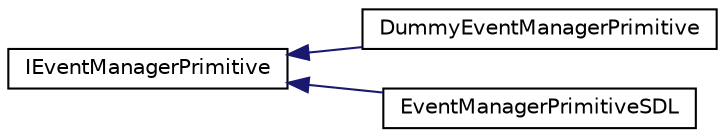 digraph "Graphical Class Hierarchy"
{
 // LATEX_PDF_SIZE
  edge [fontname="Helvetica",fontsize="10",labelfontname="Helvetica",labelfontsize="10"];
  node [fontname="Helvetica",fontsize="10",shape=record];
  rankdir="LR";
  Node0 [label="IEventManagerPrimitive",height=0.2,width=0.4,color="black", fillcolor="white", style="filled",URL="$struct_i_event_manager_primitive.html",tooltip=" "];
  Node0 -> Node1 [dir="back",color="midnightblue",fontsize="10",style="solid",fontname="Helvetica"];
  Node1 [label="DummyEventManagerPrimitive",height=0.2,width=0.4,color="black", fillcolor="white", style="filled",URL="$struct_dummy_event_manager_primitive.html",tooltip=" "];
  Node0 -> Node2 [dir="back",color="midnightblue",fontsize="10",style="solid",fontname="Helvetica"];
  Node2 [label="EventManagerPrimitiveSDL",height=0.2,width=0.4,color="black", fillcolor="white", style="filled",URL="$struct_event_manager_primitive_s_d_l.html",tooltip=" "];
}
